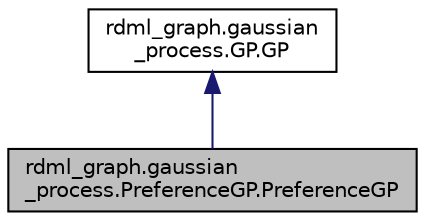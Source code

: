 digraph "rdml_graph.gaussian_process.PreferenceGP.PreferenceGP"
{
 // LATEX_PDF_SIZE
  edge [fontname="Helvetica",fontsize="10",labelfontname="Helvetica",labelfontsize="10"];
  node [fontname="Helvetica",fontsize="10",shape=record];
  Node1 [label="rdml_graph.gaussian\l_process.PreferenceGP.PreferenceGP",height=0.2,width=0.4,color="black", fillcolor="grey75", style="filled", fontcolor="black",tooltip="PreferenceGP A Gaussian Process implementation that handles ordered pairs of preferences for the trai..."];
  Node2 -> Node1 [dir="back",color="midnightblue",fontsize="10",style="solid",fontname="Helvetica"];
  Node2 [label="rdml_graph.gaussian\l_process.GP.GP",height=0.2,width=0.4,color="black", fillcolor="white", style="filled",URL="$classrdml__graph_1_1gaussian__process_1_1GP_1_1GP.html",tooltip="Base Gaussian process class."];
}
